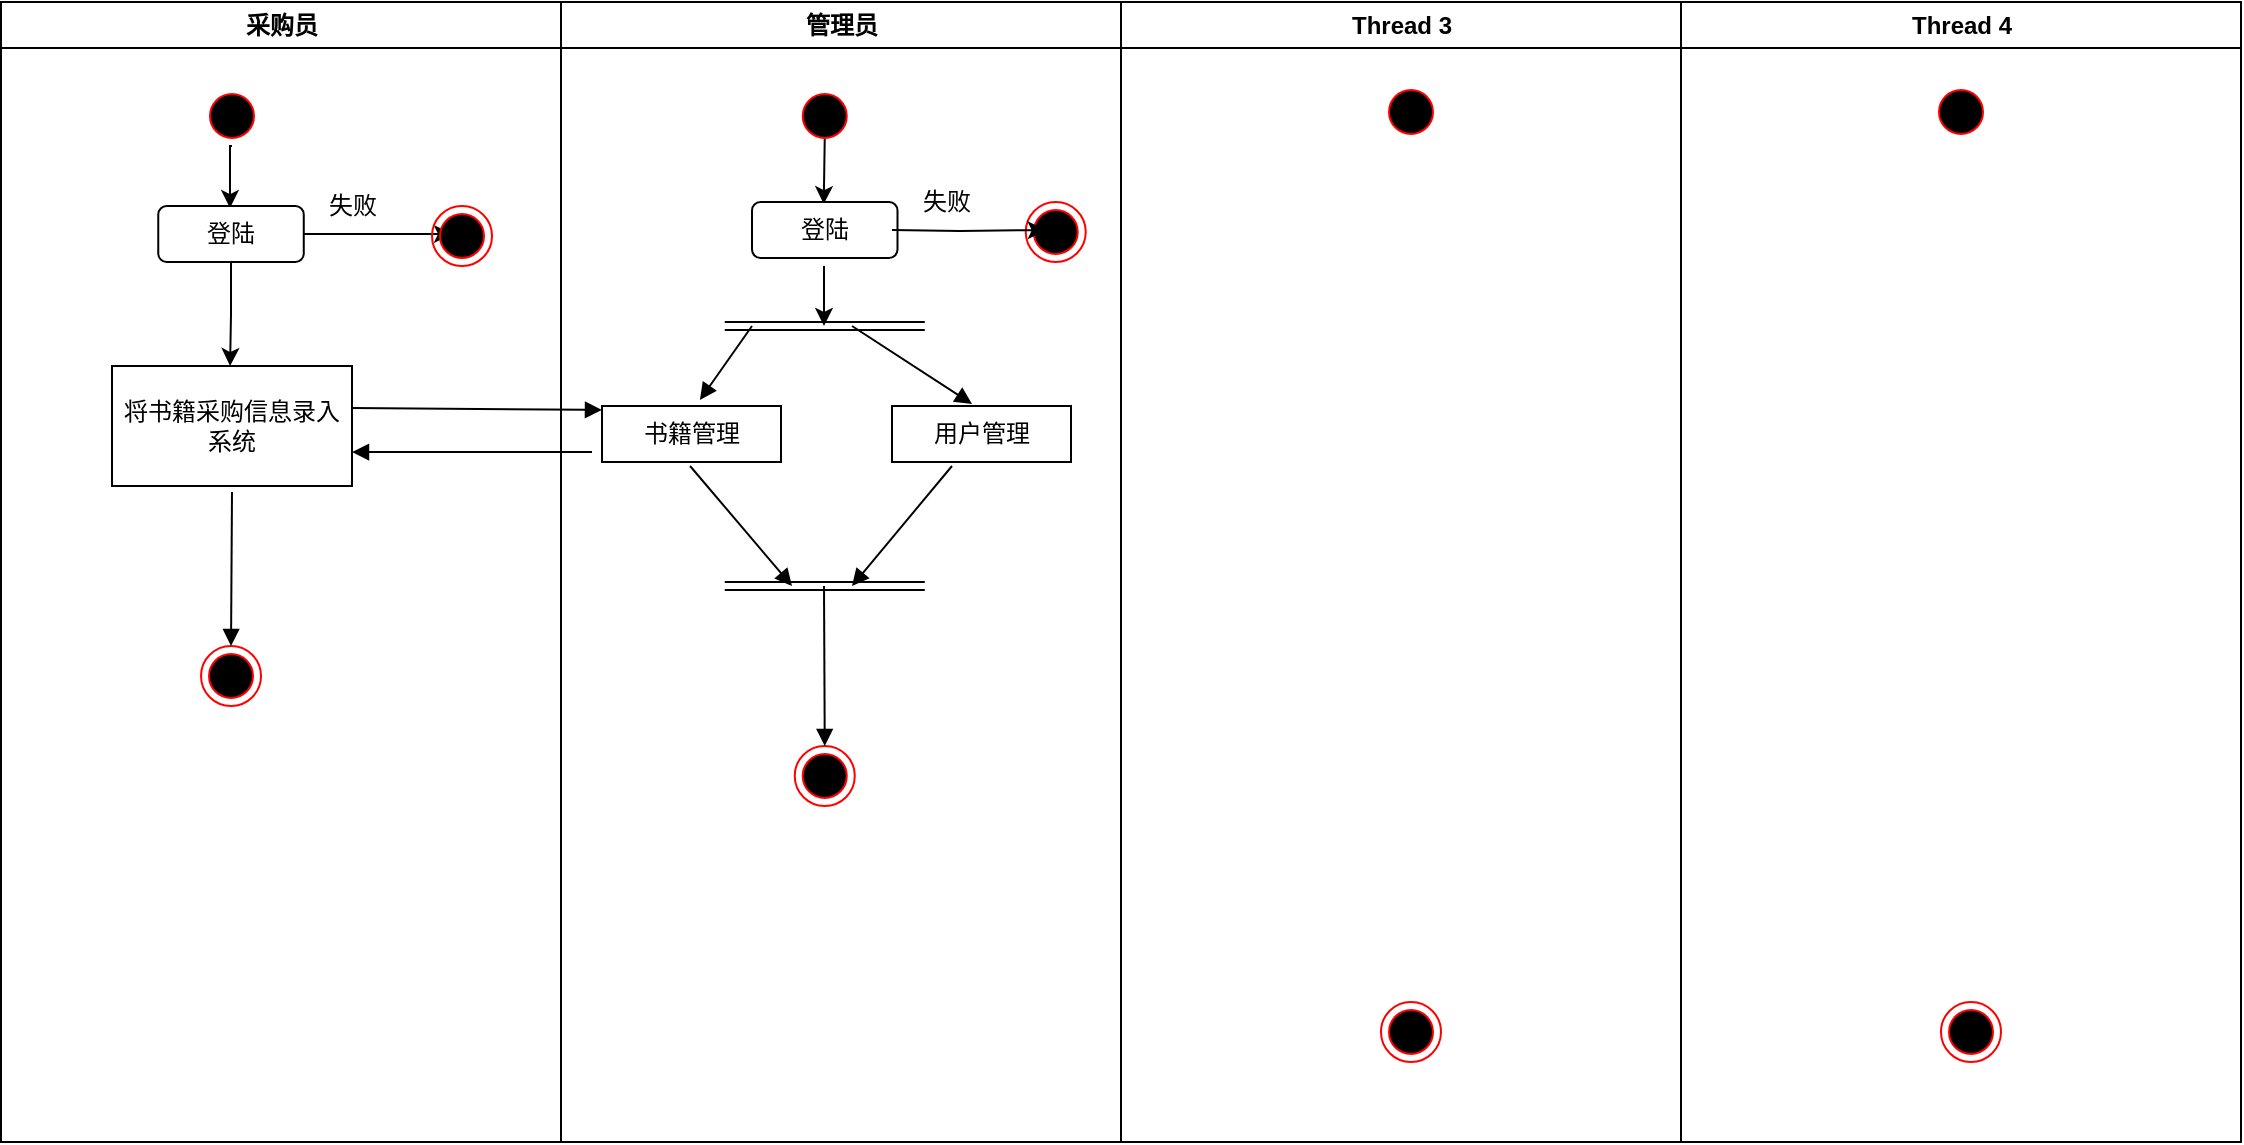 <mxfile version="16.1.4" type="github">
  <diagram name="Page-1" id="e7e014a7-5840-1c2e-5031-d8a46d1fe8dd">
    <mxGraphModel dx="1018" dy="533" grid="1" gridSize="10" guides="1" tooltips="1" connect="1" arrows="1" fold="1" page="1" pageScale="1" pageWidth="1169" pageHeight="826" background="none" math="0" shadow="0">
      <root>
        <mxCell id="0" />
        <mxCell id="1" parent="0" />
        <mxCell id="2" value="采购员" style="swimlane;whiteSpace=wrap" parent="1" vertex="1">
          <mxGeometry x="164.5" y="128" width="280" height="570" as="geometry" />
        </mxCell>
        <mxCell id="rcfQd9_Ba7u91swTrAGt-49" style="edgeStyle=orthogonalEdgeStyle;rounded=0;orthogonalLoop=1;jettySize=auto;html=1;exitX=0.5;exitY=1;exitDx=0;exitDy=0;entryX=0.493;entryY=0.036;entryDx=0;entryDy=0;entryPerimeter=0;" edge="1" parent="2" source="5" target="rcfQd9_Ba7u91swTrAGt-48">
          <mxGeometry relative="1" as="geometry" />
        </mxCell>
        <mxCell id="5" value="" style="ellipse;shape=startState;fillColor=#000000;strokeColor=#ff0000;" parent="2" vertex="1">
          <mxGeometry x="100.5" y="42" width="30" height="30" as="geometry" />
        </mxCell>
        <mxCell id="rcfQd9_Ba7u91swTrAGt-51" style="edgeStyle=orthogonalEdgeStyle;rounded=0;orthogonalLoop=1;jettySize=auto;html=1;entryX=0.333;entryY=0.467;entryDx=0;entryDy=0;entryPerimeter=0;" edge="1" parent="2" source="rcfQd9_Ba7u91swTrAGt-48" target="rcfQd9_Ba7u91swTrAGt-50">
          <mxGeometry relative="1" as="geometry" />
        </mxCell>
        <mxCell id="rcfQd9_Ba7u91swTrAGt-58" style="edgeStyle=orthogonalEdgeStyle;rounded=0;orthogonalLoop=1;jettySize=auto;html=1;entryX=0.492;entryY=0;entryDx=0;entryDy=0;entryPerimeter=0;" edge="1" parent="2" source="rcfQd9_Ba7u91swTrAGt-48" target="rcfQd9_Ba7u91swTrAGt-53">
          <mxGeometry relative="1" as="geometry" />
        </mxCell>
        <mxCell id="rcfQd9_Ba7u91swTrAGt-48" value="登陆" style="rounded=1;whiteSpace=wrap;html=1;" vertex="1" parent="2">
          <mxGeometry x="78.63" y="102" width="72.75" height="28" as="geometry" />
        </mxCell>
        <mxCell id="rcfQd9_Ba7u91swTrAGt-50" value="" style="ellipse;html=1;shape=endState;fillColor=#000000;strokeColor=#ff0000;" vertex="1" parent="2">
          <mxGeometry x="215.5" y="102" width="30" height="30" as="geometry" />
        </mxCell>
        <mxCell id="rcfQd9_Ba7u91swTrAGt-52" value="失败" style="text;html=1;align=center;verticalAlign=middle;resizable=0;points=[];autosize=1;strokeColor=none;fillColor=none;" vertex="1" parent="2">
          <mxGeometry x="155.5" y="92" width="40" height="20" as="geometry" />
        </mxCell>
        <mxCell id="rcfQd9_Ba7u91swTrAGt-53" value="将书籍采购信息录入系统" style="rounded=0;whiteSpace=wrap;html=1;" vertex="1" parent="2">
          <mxGeometry x="55.5" y="182" width="120" height="60" as="geometry" />
        </mxCell>
        <mxCell id="rcfQd9_Ba7u91swTrAGt-86" value="" style="ellipse;shape=endState;fillColor=#000000;strokeColor=#ff0000" vertex="1" parent="2">
          <mxGeometry x="100.01" y="322" width="30" height="30" as="geometry" />
        </mxCell>
        <mxCell id="rcfQd9_Ba7u91swTrAGt-88" value="" style="html=1;verticalAlign=bottom;endArrow=block;rounded=0;entryX=0.5;entryY=0;entryDx=0;entryDy=0;exitX=0.5;exitY=1.05;exitDx=0;exitDy=0;exitPerimeter=0;" edge="1" parent="2" source="rcfQd9_Ba7u91swTrAGt-53" target="rcfQd9_Ba7u91swTrAGt-86">
          <mxGeometry width="80" relative="1" as="geometry">
            <mxPoint x="305.5" y="235" as="sourcePoint" />
            <mxPoint x="185.5" y="235.02" as="targetPoint" />
          </mxGeometry>
        </mxCell>
        <mxCell id="3" value="管理员" style="swimlane;whiteSpace=wrap" parent="1" vertex="1">
          <mxGeometry x="444.5" y="128" width="280" height="570" as="geometry" />
        </mxCell>
        <mxCell id="rcfQd9_Ba7u91swTrAGt-59" style="edgeStyle=orthogonalEdgeStyle;rounded=0;orthogonalLoop=1;jettySize=auto;html=1;exitX=0.5;exitY=1;exitDx=0;exitDy=0;entryX=0.493;entryY=0.036;entryDx=0;entryDy=0;entryPerimeter=0;" edge="1" parent="3" target="rcfQd9_Ba7u91swTrAGt-61">
          <mxGeometry relative="1" as="geometry">
            <mxPoint x="131.87" y="68" as="sourcePoint" />
          </mxGeometry>
        </mxCell>
        <mxCell id="rcfQd9_Ba7u91swTrAGt-61" value="登陆" style="rounded=1;whiteSpace=wrap;html=1;" vertex="1" parent="3">
          <mxGeometry x="95.5" y="100" width="72.75" height="28" as="geometry" />
        </mxCell>
        <mxCell id="rcfQd9_Ba7u91swTrAGt-62" value="" style="ellipse;html=1;shape=endState;fillColor=#000000;strokeColor=#ff0000;" vertex="1" parent="3">
          <mxGeometry x="232.37" y="100" width="30" height="30" as="geometry" />
        </mxCell>
        <mxCell id="rcfQd9_Ba7u91swTrAGt-60" style="edgeStyle=orthogonalEdgeStyle;rounded=0;orthogonalLoop=1;jettySize=auto;html=1;entryX=0.333;entryY=0.467;entryDx=0;entryDy=0;entryPerimeter=0;" edge="1" parent="3" target="rcfQd9_Ba7u91swTrAGt-62">
          <mxGeometry relative="1" as="geometry">
            <mxPoint x="165.5" y="114" as="sourcePoint" />
          </mxGeometry>
        </mxCell>
        <mxCell id="rcfQd9_Ba7u91swTrAGt-63" value="失败" style="text;html=1;align=center;verticalAlign=middle;resizable=0;points=[];autosize=1;strokeColor=none;fillColor=none;" vertex="1" parent="3">
          <mxGeometry x="172.37" y="90" width="40" height="20" as="geometry" />
        </mxCell>
        <mxCell id="rcfQd9_Ba7u91swTrAGt-70" value="" style="ellipse;shape=startState;fillColor=#000000;strokeColor=#ff0000;" vertex="1" parent="3">
          <mxGeometry x="116.88" y="42" width="30" height="30" as="geometry" />
        </mxCell>
        <mxCell id="rcfQd9_Ba7u91swTrAGt-71" value="书籍管理&lt;span style=&quot;color: rgba(0 , 0 , 0 , 0) ; font-family: monospace ; font-size: 0px&quot;&gt;%3CmxGraphModel%3E%3Croot%3E%3CmxCell%20id%3D%220%22%2F%3E%3CmxCell%20id%3D%221%22%20parent%3D%220%22%2F%3E%3CmxCell%20id%3D%222%22%20value%3D%22%22%20style%3D%22ellipse%3Bshape%3DstartState%3BfillColor%3D%23000000%3BstrokeColor%3D%23ff0000%3B%22%20vertex%3D%221%22%20parent%3D%221%22%3E%3CmxGeometry%20x%3D%22854.5%22%20y%3D%22168%22%20width%3D%2230%22%20height%3D%2230%22%20as%3D%22geometry%22%2F%3E%3C%2FmxCell%3E%3C%2Froot%3E%3C%2FmxGraphModel%3E&lt;/span&gt;" style="rounded=0;whiteSpace=wrap;html=1;" vertex="1" parent="3">
          <mxGeometry x="20.5" y="202" width="89.5" height="28" as="geometry" />
        </mxCell>
        <mxCell id="rcfQd9_Ba7u91swTrAGt-72" value="" style="shape=link;html=1;rounded=0;" edge="1" parent="3">
          <mxGeometry width="100" relative="1" as="geometry">
            <mxPoint x="81.88" y="162" as="sourcePoint" />
            <mxPoint x="181.88" y="162" as="targetPoint" />
          </mxGeometry>
        </mxCell>
        <mxCell id="rcfQd9_Ba7u91swTrAGt-75" value="用户管理" style="rounded=0;whiteSpace=wrap;html=1;" vertex="1" parent="3">
          <mxGeometry x="165.5" y="202" width="89.5" height="28" as="geometry" />
        </mxCell>
        <mxCell id="rcfQd9_Ba7u91swTrAGt-78" value="" style="shape=link;html=1;rounded=0;" edge="1" parent="3">
          <mxGeometry width="100" relative="1" as="geometry">
            <mxPoint x="81.88" y="292" as="sourcePoint" />
            <mxPoint x="181.88" y="292" as="targetPoint" />
          </mxGeometry>
        </mxCell>
        <mxCell id="rcfQd9_Ba7u91swTrAGt-81" value="" style="ellipse;shape=endState;fillColor=#000000;strokeColor=#ff0000" vertex="1" parent="3">
          <mxGeometry x="116.88" y="372" width="30" height="30" as="geometry" />
        </mxCell>
        <mxCell id="4" value="Thread 3" style="swimlane;whiteSpace=wrap" parent="1" vertex="1">
          <mxGeometry x="724.5" y="128" width="280" height="570" as="geometry">
            <mxRectangle x="724.5" y="128" width="80" height="23" as="alternateBounds" />
          </mxGeometry>
        </mxCell>
        <mxCell id="38" value="" style="ellipse;shape=endState;fillColor=#000000;strokeColor=#ff0000" parent="4" vertex="1">
          <mxGeometry x="130" y="500" width="30" height="30" as="geometry" />
        </mxCell>
        <mxCell id="rcfQd9_Ba7u91swTrAGt-54" value="" style="ellipse;shape=startState;fillColor=#000000;strokeColor=#ff0000;" vertex="1" parent="4">
          <mxGeometry x="130" y="40" width="30" height="30" as="geometry" />
        </mxCell>
        <mxCell id="rcfQd9_Ba7u91swTrAGt-42" value="Thread 4" style="swimlane;whiteSpace=wrap" vertex="1" parent="1">
          <mxGeometry x="1004.5" y="128" width="280" height="570" as="geometry">
            <mxRectangle x="724.5" y="128" width="80" height="23" as="alternateBounds" />
          </mxGeometry>
        </mxCell>
        <mxCell id="rcfQd9_Ba7u91swTrAGt-46" value="" style="ellipse;shape=endState;fillColor=#000000;strokeColor=#ff0000" vertex="1" parent="rcfQd9_Ba7u91swTrAGt-42">
          <mxGeometry x="130" y="500" width="30" height="30" as="geometry" />
        </mxCell>
        <mxCell id="rcfQd9_Ba7u91swTrAGt-55" value="" style="ellipse;shape=startState;fillColor=#000000;strokeColor=#ff0000;" vertex="1" parent="rcfQd9_Ba7u91swTrAGt-42">
          <mxGeometry x="125" y="40" width="30" height="30" as="geometry" />
        </mxCell>
        <mxCell id="rcfQd9_Ba7u91swTrAGt-74" style="edgeStyle=orthogonalEdgeStyle;rounded=0;orthogonalLoop=1;jettySize=auto;html=1;" edge="1" parent="1">
          <mxGeometry relative="1" as="geometry">
            <mxPoint x="576" y="290" as="targetPoint" />
            <mxPoint x="576" y="260" as="sourcePoint" />
          </mxGeometry>
        </mxCell>
        <mxCell id="rcfQd9_Ba7u91swTrAGt-76" value="" style="html=1;verticalAlign=bottom;endArrow=block;rounded=0;entryX=0.547;entryY=-0.107;entryDx=0;entryDy=0;entryPerimeter=0;" edge="1" parent="1" target="rcfQd9_Ba7u91swTrAGt-71">
          <mxGeometry width="80" relative="1" as="geometry">
            <mxPoint x="540" y="290" as="sourcePoint" />
            <mxPoint x="690" y="370" as="targetPoint" />
          </mxGeometry>
        </mxCell>
        <mxCell id="rcfQd9_Ba7u91swTrAGt-77" value="" style="html=1;verticalAlign=bottom;endArrow=block;rounded=0;entryX=0.447;entryY=-0.036;entryDx=0;entryDy=0;entryPerimeter=0;" edge="1" parent="1" target="rcfQd9_Ba7u91swTrAGt-75">
          <mxGeometry width="80" relative="1" as="geometry">
            <mxPoint x="590" y="290" as="sourcePoint" />
            <mxPoint x="523.957" y="337.004" as="targetPoint" />
          </mxGeometry>
        </mxCell>
        <mxCell id="rcfQd9_Ba7u91swTrAGt-79" value="" style="html=1;verticalAlign=bottom;endArrow=block;rounded=0;" edge="1" parent="1">
          <mxGeometry width="80" relative="1" as="geometry">
            <mxPoint x="640" y="360" as="sourcePoint" />
            <mxPoint x="590" y="420" as="targetPoint" />
          </mxGeometry>
        </mxCell>
        <mxCell id="rcfQd9_Ba7u91swTrAGt-80" value="" style="html=1;verticalAlign=bottom;endArrow=block;rounded=0;exitX=0.492;exitY=1.071;exitDx=0;exitDy=0;exitPerimeter=0;" edge="1" parent="1" source="rcfQd9_Ba7u91swTrAGt-71">
          <mxGeometry width="80" relative="1" as="geometry">
            <mxPoint x="560" y="310" as="sourcePoint" />
            <mxPoint x="560" y="420" as="targetPoint" />
          </mxGeometry>
        </mxCell>
        <mxCell id="rcfQd9_Ba7u91swTrAGt-82" value="" style="html=1;verticalAlign=bottom;endArrow=block;rounded=0;entryX=0.5;entryY=0;entryDx=0;entryDy=0;" edge="1" parent="1" target="rcfQd9_Ba7u91swTrAGt-81">
          <mxGeometry width="80" relative="1" as="geometry">
            <mxPoint x="576" y="420" as="sourcePoint" />
            <mxPoint x="570" y="430" as="targetPoint" />
          </mxGeometry>
        </mxCell>
        <mxCell id="rcfQd9_Ba7u91swTrAGt-84" value="" style="html=1;verticalAlign=bottom;endArrow=block;rounded=0;entryX=1;entryY=0.717;entryDx=0;entryDy=0;entryPerimeter=0;" edge="1" parent="1" target="rcfQd9_Ba7u91swTrAGt-53">
          <mxGeometry width="80" relative="1" as="geometry">
            <mxPoint x="460" y="353" as="sourcePoint" />
            <mxPoint x="523.957" y="337.004" as="targetPoint" />
          </mxGeometry>
        </mxCell>
        <mxCell id="rcfQd9_Ba7u91swTrAGt-85" value="" style="html=1;verticalAlign=bottom;endArrow=block;rounded=0;entryX=0;entryY=0.071;entryDx=0;entryDy=0;entryPerimeter=0;exitX=1;exitY=0.35;exitDx=0;exitDy=0;exitPerimeter=0;" edge="1" parent="1" source="rcfQd9_Ba7u91swTrAGt-53" target="rcfQd9_Ba7u91swTrAGt-71">
          <mxGeometry width="80" relative="1" as="geometry">
            <mxPoint x="560" y="310" as="sourcePoint" />
            <mxPoint x="533.957" y="347.004" as="targetPoint" />
          </mxGeometry>
        </mxCell>
      </root>
    </mxGraphModel>
  </diagram>
</mxfile>
